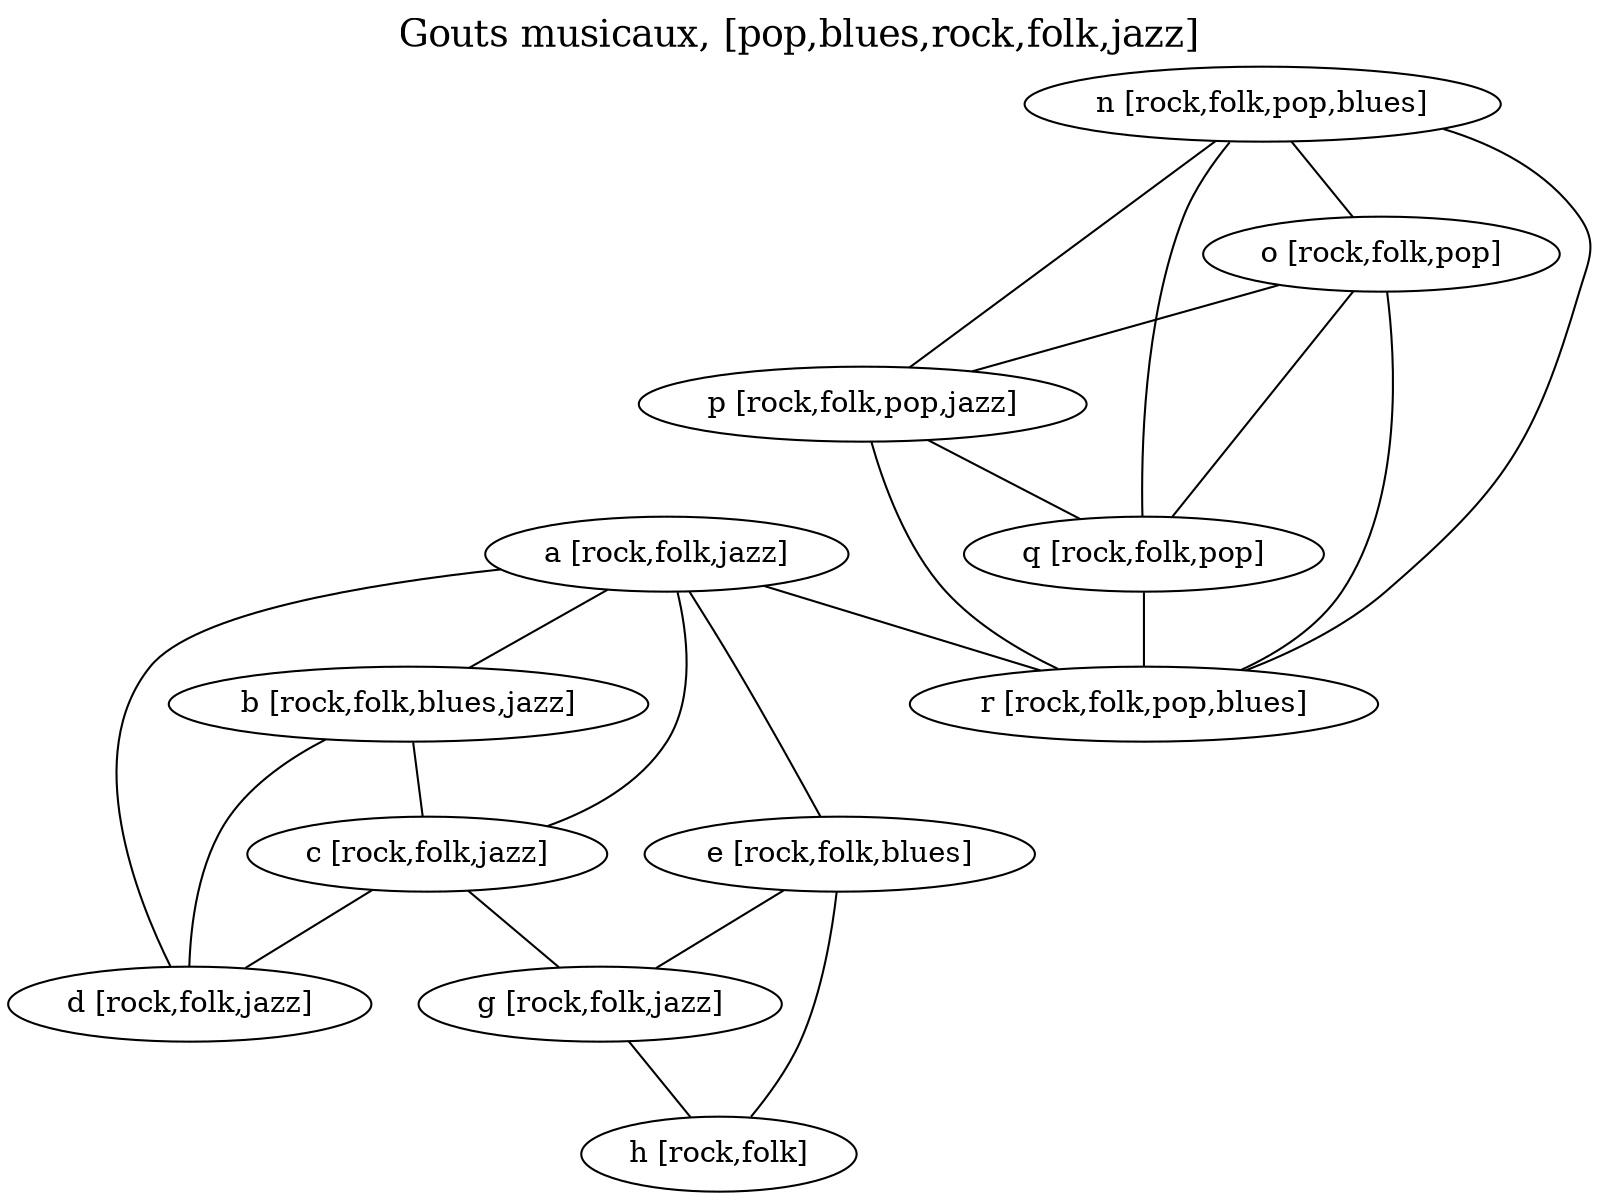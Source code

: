 Graph {
  labelloc=top;
  fontsize=18;
  label="Gouts musicaux, [pop,blues,rock,folk,jazz]";
  a [label="a [rock,folk,jazz]"];
  b [label="b [rock,folk,blues,jazz]"];
  c [label="c [rock,folk,jazz]"];
  d [label="d [rock,folk,jazz]"];
  e [label="e [rock,folk,blues]"];
  g [label="g [rock,folk,jazz]"];
  h [label="h [rock,folk]"];
  n [label="n [rock,folk,pop,blues]"];
  o [label="o [rock,folk,pop]"];
  p [label="p [rock,folk,pop,jazz]"];
  q [label="q [rock,folk,pop]"];
  r [label="r [rock,folk,pop,blues]"];
  a -- b;
  a -- c;
  a -- d;
  a -- e;
  a -- r;
  b -- c;
  b -- d;
  c -- d;
  c -- g;
  e -- g;
  e -- h;
  g -- h;
  n -- o;
  n -- p;
  n -- q;
  n -- r;
  o -- p;
  o -- q;
  o -- r;
  p -- q;
  p -- r;
  q -- r;
}

